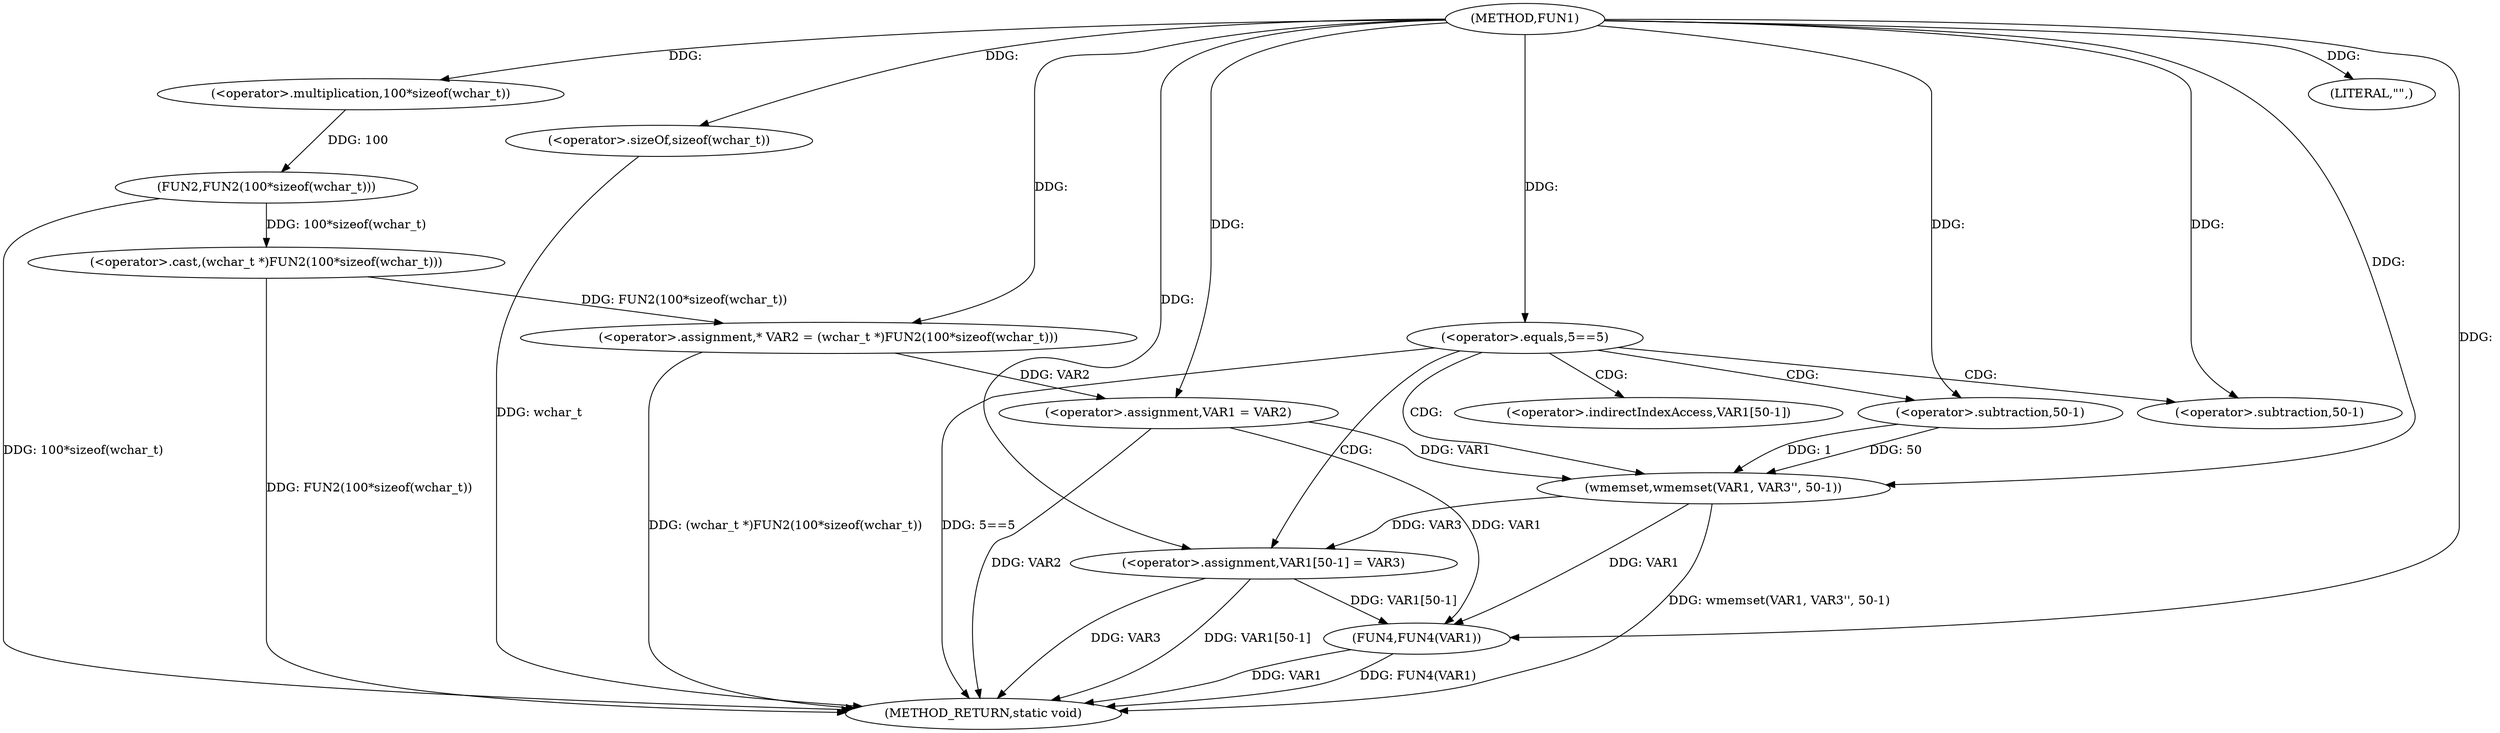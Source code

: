 digraph FUN1 {  
"1000100" [label = "(METHOD,FUN1)" ]
"1000138" [label = "(METHOD_RETURN,static void)" ]
"1000104" [label = "(<operator>.assignment,* VAR2 = (wchar_t *)FUN2(100*sizeof(wchar_t)))" ]
"1000106" [label = "(<operator>.cast,(wchar_t *)FUN2(100*sizeof(wchar_t)))" ]
"1000108" [label = "(FUN2,FUN2(100*sizeof(wchar_t)))" ]
"1000109" [label = "(<operator>.multiplication,100*sizeof(wchar_t))" ]
"1000111" [label = "(<operator>.sizeOf,sizeof(wchar_t))" ]
"1000113" [label = "(<operator>.assignment,VAR1 = VAR2)" ]
"1000117" [label = "(<operator>.equals,5==5)" ]
"1000121" [label = "(wmemset,wmemset(VAR1, VAR3'', 50-1))" ]
"1000124" [label = "(<operator>.subtraction,50-1)" ]
"1000127" [label = "(<operator>.assignment,VAR1[50-1] = VAR3)" ]
"1000130" [label = "(<operator>.subtraction,50-1)" ]
"1000135" [label = "(LITERAL,\"\",)" ]
"1000136" [label = "(FUN4,FUN4(VAR1))" ]
"1000128" [label = "(<operator>.indirectIndexAccess,VAR1[50-1])" ]
  "1000117" -> "1000138"  [ label = "DDG: 5==5"] 
  "1000106" -> "1000138"  [ label = "DDG: FUN2(100*sizeof(wchar_t))"] 
  "1000136" -> "1000138"  [ label = "DDG: FUN4(VAR1)"] 
  "1000127" -> "1000138"  [ label = "DDG: VAR1[50-1]"] 
  "1000113" -> "1000138"  [ label = "DDG: VAR2"] 
  "1000121" -> "1000138"  [ label = "DDG: wmemset(VAR1, VAR3'', 50-1)"] 
  "1000127" -> "1000138"  [ label = "DDG: VAR3"] 
  "1000111" -> "1000138"  [ label = "DDG: wchar_t"] 
  "1000136" -> "1000138"  [ label = "DDG: VAR1"] 
  "1000104" -> "1000138"  [ label = "DDG: (wchar_t *)FUN2(100*sizeof(wchar_t))"] 
  "1000108" -> "1000138"  [ label = "DDG: 100*sizeof(wchar_t)"] 
  "1000106" -> "1000104"  [ label = "DDG: FUN2(100*sizeof(wchar_t))"] 
  "1000100" -> "1000104"  [ label = "DDG: "] 
  "1000108" -> "1000106"  [ label = "DDG: 100*sizeof(wchar_t)"] 
  "1000109" -> "1000108"  [ label = "DDG: 100"] 
  "1000100" -> "1000109"  [ label = "DDG: "] 
  "1000100" -> "1000111"  [ label = "DDG: "] 
  "1000104" -> "1000113"  [ label = "DDG: VAR2"] 
  "1000100" -> "1000113"  [ label = "DDG: "] 
  "1000100" -> "1000117"  [ label = "DDG: "] 
  "1000113" -> "1000121"  [ label = "DDG: VAR1"] 
  "1000100" -> "1000121"  [ label = "DDG: "] 
  "1000124" -> "1000121"  [ label = "DDG: 50"] 
  "1000124" -> "1000121"  [ label = "DDG: 1"] 
  "1000100" -> "1000124"  [ label = "DDG: "] 
  "1000121" -> "1000127"  [ label = "DDG: VAR3"] 
  "1000100" -> "1000127"  [ label = "DDG: "] 
  "1000100" -> "1000130"  [ label = "DDG: "] 
  "1000100" -> "1000135"  [ label = "DDG: "] 
  "1000113" -> "1000136"  [ label = "DDG: VAR1"] 
  "1000121" -> "1000136"  [ label = "DDG: VAR1"] 
  "1000127" -> "1000136"  [ label = "DDG: VAR1[50-1]"] 
  "1000100" -> "1000136"  [ label = "DDG: "] 
  "1000117" -> "1000128"  [ label = "CDG: "] 
  "1000117" -> "1000121"  [ label = "CDG: "] 
  "1000117" -> "1000124"  [ label = "CDG: "] 
  "1000117" -> "1000130"  [ label = "CDG: "] 
  "1000117" -> "1000127"  [ label = "CDG: "] 
}
